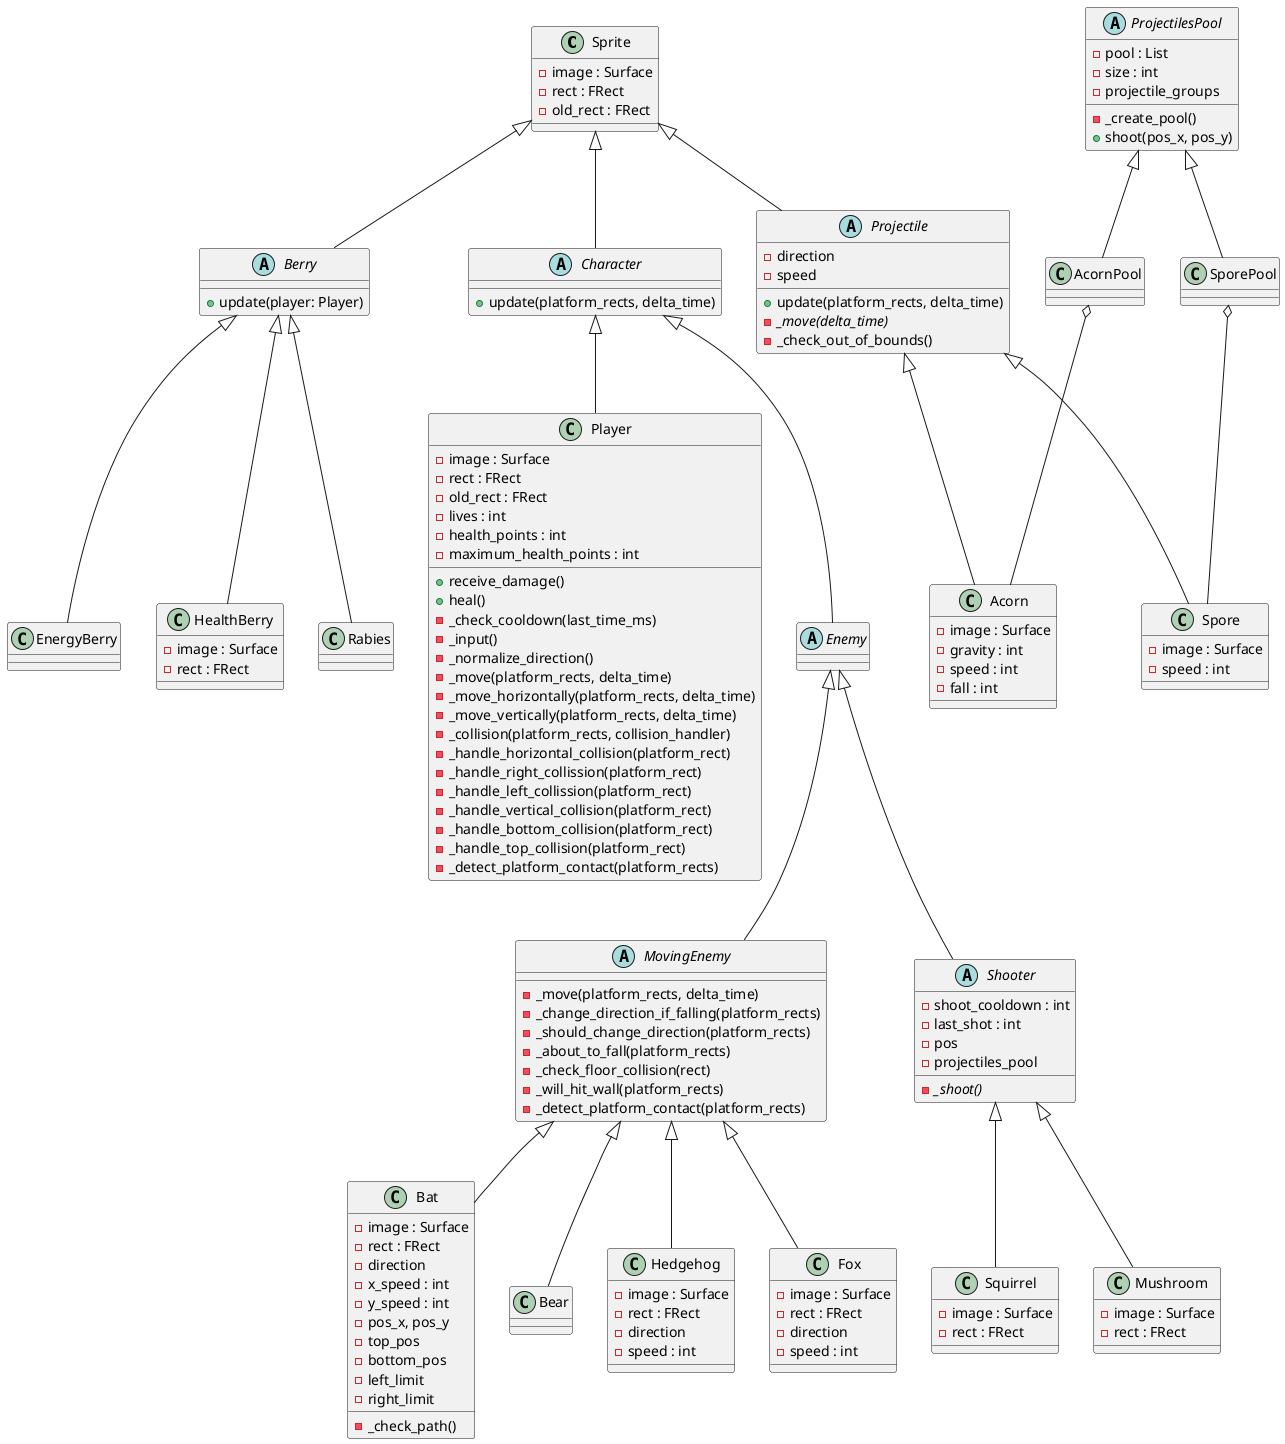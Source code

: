 @startuml Class Diagram Sprite

class Sprite {
    - image : Surface
    - rect : FRect
    - old_rect : FRect
}

abstract class Berry {
    + update(player: Player)
}

class EnergyBerry {

}

class HealthBerry {
    - image : Surface
    - rect : FRect
}

class Rabies {

}

abstract class Projectile {
    - direction
    - speed
    + update(platform_rects, delta_time)
    - _move(delta_time)  {abstract}
    - _check_out_of_bounds()
}

class Spore {
    - image : Surface
    - speed : int
}

class Acorn{
    - image : Surface
    - gravity : int
    - speed : int
    - fall : int
}

abstract class ProjectilesPool {
    - pool : List
    - size : int
    - projectile_groups
    - _create_pool()
    + shoot(pos_x, pos_y)
}

class AcornPool {

}

class SporePool {

}

abstract class Character {
    + update(platform_rects, delta_time)
}

class Player {
    - image : Surface
    - rect : FRect
    - old_rect : FRect
    - lives : int
    - health_points : int
    - maximum_health_points : int
    + receive_damage()
    + heal()
    - _check_cooldown(last_time_ms)
    - _input()
    - _normalize_direction()
    - _move(platform_rects, delta_time)
    - _move_horizontally(platform_rects, delta_time)
    - _move_vertically(platform_rects, delta_time)
    - _collision(platform_rects, collision_handler)
    - _handle_horizontal_collision(platform_rect)
    - _handle_right_collission(platform_rect)
    - _handle_left_collission(platform_rect)
    - _handle_vertical_collision(platform_rect)
    - _handle_bottom_collision(platform_rect)
    - _handle_top_collision(platform_rect)
    - _detect_platform_contact(platform_rects)
}

abstract class Enemy {

}

abstract class MovingEnemy {
    - _move(platform_rects, delta_time)
    - _change_direction_if_falling(platform_rects)
    - _should_change_direction(platform_rects)
    - _about_to_fall(platform_rects)
    - _check_floor_collision(rect)
    - _will_hit_wall(platform_rects)
    - _detect_platform_contact(platform_rects)
}

class Hedgehog {
    - image : Surface
    - rect : FRect
    - direction
    - speed : int
}

class Fox {
    - image : Surface
    - rect : FRect
    - direction
    - speed : int
}

class Bat {
    - image : Surface
    - rect : FRect
    - direction
    - x_speed : int
    - y_speed : int
    - pos_x, pos_y
    - top_pos
    - bottom_pos
    - left_limit
    - right_limit
    - _check_path()
}

class Bear {

}

abstract class Shooter {
    - shoot_cooldown : int
    - last_shot : int
    - pos
    - projectiles_pool
    - _shoot() {abstract}
}

class Squirrel {
    - image : Surface
    - rect : FRect
}

class Mushroom {
    - image : Surface
    - rect : FRect
}

Sprite <|-- Berry
Berry <|-- EnergyBerry
Berry <|-- HealthBerry
Berry <|-- Rabies
Sprite <|-- Projectile
Projectile <|-- Spore
Projectile <|-- Acorn
Sprite <|-- Character
Character <|-- Player
Character <|-- Enemy
Enemy <|-- MovingEnemy
Enemy <|-- Shooter
MovingEnemy <|-- Hedgehog
MovingEnemy <|-- Fox
MovingEnemy <|-- Bat
MovingEnemy <|-- Bear
Shooter <|-- Squirrel
Shooter <|-- Mushroom
ProjectilesPool <|-- SporePool
ProjectilesPool <|-- AcornPool
SporePool o-- Spore
AcornPool o-- Acorn

@enduml